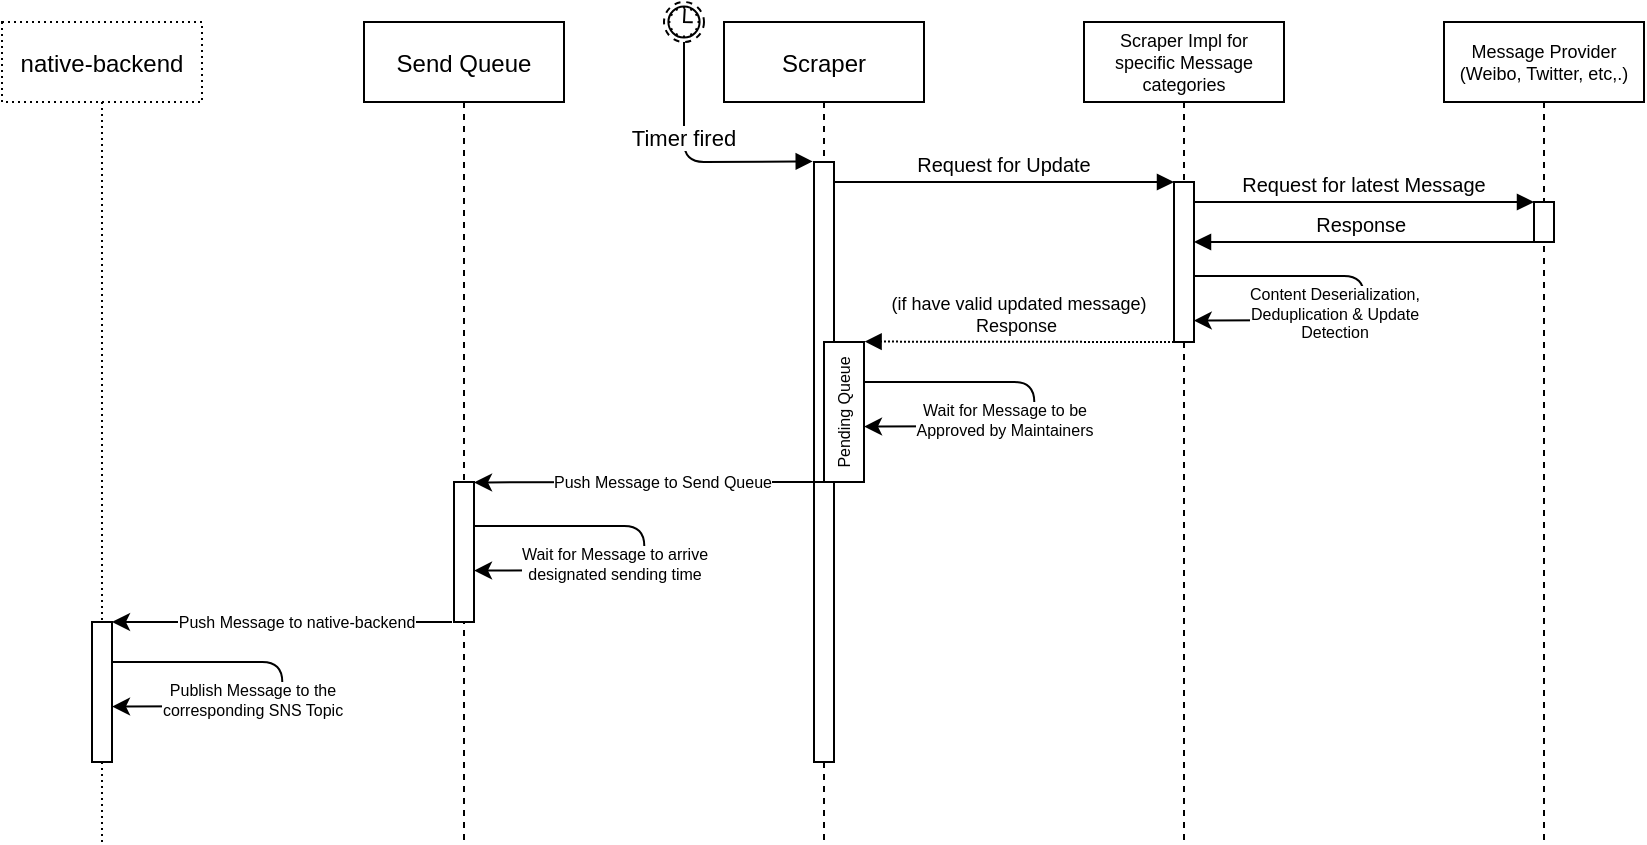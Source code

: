<mxfile version="14.2.9" type="github">
  <diagram id="kgpKYQtTHZ0yAKxKKP6v" name="Page-1">
    <mxGraphModel dx="988" dy="643" grid="1" gridSize="10" guides="1" tooltips="1" connect="1" arrows="1" fold="1" page="1" pageScale="1" pageWidth="850" pageHeight="1100" math="0" shadow="0">
      <root>
        <mxCell id="0" />
        <mxCell id="1" parent="0" />
        <mxCell id="3nuBFxr9cyL0pnOWT2aG-1" value="Scraper" style="shape=umlLifeline;perimeter=lifelinePerimeter;container=1;collapsible=0;recursiveResize=0;rounded=0;shadow=0;strokeWidth=1;" parent="1" vertex="1">
          <mxGeometry x="401" y="80" width="100" height="410" as="geometry" />
        </mxCell>
        <mxCell id="3nuBFxr9cyL0pnOWT2aG-2" value="" style="points=[];perimeter=orthogonalPerimeter;rounded=0;shadow=0;strokeWidth=1;" parent="3nuBFxr9cyL0pnOWT2aG-1" vertex="1">
          <mxGeometry x="45" y="70" width="10" height="300" as="geometry" />
        </mxCell>
        <mxCell id="3nuBFxr9cyL0pnOWT2aG-4" value="Pending Queue" style="points=[];perimeter=orthogonalPerimeter;rounded=0;shadow=0;strokeWidth=1;labelPadding=0;horizontal=0;fontSize=8;" parent="3nuBFxr9cyL0pnOWT2aG-1" vertex="1">
          <mxGeometry x="50" y="160" width="20" height="70" as="geometry" />
        </mxCell>
        <mxCell id="3nuBFxr9cyL0pnOWT2aG-5" value="Scraper Impl for&#xa;specific Message&#xa;categories" style="shape=umlLifeline;perimeter=lifelinePerimeter;container=1;collapsible=0;recursiveResize=0;rounded=0;shadow=0;strokeWidth=1;fontSize=9;" parent="1" vertex="1">
          <mxGeometry x="581" y="80" width="100" height="410" as="geometry" />
        </mxCell>
        <mxCell id="3nuBFxr9cyL0pnOWT2aG-6" value="" style="points=[];perimeter=orthogonalPerimeter;rounded=0;shadow=0;strokeWidth=1;" parent="3nuBFxr9cyL0pnOWT2aG-5" vertex="1">
          <mxGeometry x="45" y="80" width="10" height="80" as="geometry" />
        </mxCell>
        <mxCell id="3nuBFxr9cyL0pnOWT2aG-8" value="Request for Update" style="verticalAlign=bottom;endArrow=block;entryX=0;entryY=0;shadow=0;strokeWidth=1;fontSize=10;" parent="1" source="3nuBFxr9cyL0pnOWT2aG-2" target="3nuBFxr9cyL0pnOWT2aG-6" edge="1">
          <mxGeometry relative="1" as="geometry">
            <mxPoint x="556" y="160" as="sourcePoint" />
          </mxGeometry>
        </mxCell>
        <mxCell id="3nuBFxr9cyL0pnOWT2aG-9" value="(if have valid updated message)&#xa;Response " style="verticalAlign=bottom;endArrow=block;shadow=0;strokeWidth=1;fontSize=9;dashed=1;dashPattern=1 1;entryX=1.015;entryY=-0.003;entryDx=0;entryDy=0;entryPerimeter=0;" parent="1" target="3nuBFxr9cyL0pnOWT2aG-4" edge="1">
          <mxGeometry relative="1" as="geometry">
            <mxPoint x="626" y="240.0" as="sourcePoint" />
            <mxPoint x="481" y="240" as="targetPoint" />
          </mxGeometry>
        </mxCell>
        <mxCell id="yo497B9HciU3n2dd5ejX-3" value="Message Provider&#xa;(Weibo, Twitter, etc,.)" style="shape=umlLifeline;perimeter=lifelinePerimeter;container=1;collapsible=0;recursiveResize=0;rounded=0;shadow=0;strokeWidth=1;fontSize=9;" vertex="1" parent="1">
          <mxGeometry x="761" y="80" width="100" height="410" as="geometry" />
        </mxCell>
        <mxCell id="yo497B9HciU3n2dd5ejX-4" value="" style="points=[];perimeter=orthogonalPerimeter;rounded=0;shadow=0;strokeWidth=1;" vertex="1" parent="yo497B9HciU3n2dd5ejX-3">
          <mxGeometry x="45" y="90" width="10" height="20" as="geometry" />
        </mxCell>
        <mxCell id="yo497B9HciU3n2dd5ejX-6" value="Request for latest Message" style="verticalAlign=bottom;endArrow=block;entryX=0;entryY=0;shadow=0;strokeWidth=1;fontSize=10;" edge="1" parent="1">
          <mxGeometry relative="1" as="geometry">
            <mxPoint x="636" y="170.0" as="sourcePoint" />
            <mxPoint x="806" y="170.0" as="targetPoint" />
          </mxGeometry>
        </mxCell>
        <mxCell id="yo497B9HciU3n2dd5ejX-7" value="Response " style="verticalAlign=bottom;endArrow=block;shadow=0;strokeWidth=1;fontSize=10;" edge="1" parent="1" target="3nuBFxr9cyL0pnOWT2aG-6">
          <mxGeometry relative="1" as="geometry">
            <mxPoint x="806" y="190.0" as="sourcePoint" />
            <mxPoint x="641" y="190.0" as="targetPoint" />
          </mxGeometry>
        </mxCell>
        <mxCell id="yo497B9HciU3n2dd5ejX-8" value="" style="endArrow=classic;html=1;fontSize=10;exitX=1.129;exitY=0.319;exitDx=0;exitDy=0;exitPerimeter=0;entryX=1.186;entryY=0.458;entryDx=0;entryDy=0;entryPerimeter=0;" edge="1" parent="1">
          <mxGeometry width="50" height="50" relative="1" as="geometry">
            <mxPoint x="636.29" y="207.04" as="sourcePoint" />
            <mxPoint x="635.86" y="229.28" as="targetPoint" />
            <Array as="points">
              <mxPoint x="721" y="207" />
              <mxPoint x="721" y="229" />
            </Array>
          </mxGeometry>
        </mxCell>
        <mxCell id="yo497B9HciU3n2dd5ejX-9" value="Content Deserialization,&lt;br style=&quot;font-size: 8px;&quot;&gt;Deduplication &amp;amp; Update&lt;br style=&quot;font-size: 8px;&quot;&gt;Detection" style="edgeLabel;html=1;align=center;verticalAlign=middle;resizable=0;points=[];fontSize=8;labelBackgroundColor=#ffffff;" vertex="1" connectable="0" parent="yo497B9HciU3n2dd5ejX-8">
          <mxGeometry x="-0.394" y="1" relative="1" as="geometry">
            <mxPoint x="11.42" y="19.99" as="offset" />
          </mxGeometry>
        </mxCell>
        <mxCell id="yo497B9HciU3n2dd5ejX-14" value="Send Queue" style="shape=umlLifeline;perimeter=lifelinePerimeter;container=1;collapsible=0;recursiveResize=0;rounded=0;shadow=0;strokeWidth=1;" vertex="1" parent="1">
          <mxGeometry x="221" y="80" width="100" height="410" as="geometry" />
        </mxCell>
        <mxCell id="yo497B9HciU3n2dd5ejX-15" value="" style="points=[];perimeter=orthogonalPerimeter;rounded=0;shadow=0;strokeWidth=1;" vertex="1" parent="yo497B9HciU3n2dd5ejX-14">
          <mxGeometry x="45" y="230" width="10" height="70" as="geometry" />
        </mxCell>
        <mxCell id="3nuBFxr9cyL0pnOWT2aG-3" value="Timer fired" style="verticalAlign=bottom;startArrow=oval;endArrow=block;startSize=8;shadow=0;strokeWidth=1;entryX=-0.063;entryY=-0.001;entryDx=0;entryDy=0;entryPerimeter=0;" parent="1" target="3nuBFxr9cyL0pnOWT2aG-2" edge="1">
          <mxGeometry relative="1" as="geometry">
            <mxPoint x="381" y="80" as="sourcePoint" />
            <Array as="points">
              <mxPoint x="381" y="150" />
            </Array>
          </mxGeometry>
        </mxCell>
        <mxCell id="yo497B9HciU3n2dd5ejX-1" value="" style="shape=mxgraph.bpmn.shape;html=1;verticalLabelPosition=bottom;labelBackgroundColor=#ffffff;verticalAlign=top;align=center;perimeter=ellipsePerimeter;outlineConnect=0;outline=eventNonint;symbol=timer;" vertex="1" parent="1">
          <mxGeometry x="371" y="70" width="20" height="20" as="geometry" />
        </mxCell>
        <mxCell id="yo497B9HciU3n2dd5ejX-20" value="" style="endArrow=classic;html=1;fontSize=10;exitX=1.129;exitY=0.319;exitDx=0;exitDy=0;exitPerimeter=0;entryX=1.186;entryY=0.458;entryDx=0;entryDy=0;entryPerimeter=0;" edge="1" parent="1">
          <mxGeometry width="50" height="50" relative="1" as="geometry">
            <mxPoint x="471.43" y="260.04" as="sourcePoint" />
            <mxPoint x="471" y="282.28" as="targetPoint" />
            <Array as="points">
              <mxPoint x="556.14" y="260" />
              <mxPoint x="556.14" y="282" />
            </Array>
          </mxGeometry>
        </mxCell>
        <mxCell id="yo497B9HciU3n2dd5ejX-21" value="Wait for Message to be&lt;br&gt;Approved by Maintainers" style="edgeLabel;html=1;align=center;verticalAlign=middle;resizable=0;points=[];fontSize=8;labelBackgroundColor=#ffffff;" vertex="1" connectable="0" parent="yo497B9HciU3n2dd5ejX-20">
          <mxGeometry x="-0.394" y="1" relative="1" as="geometry">
            <mxPoint x="11.42" y="19.99" as="offset" />
          </mxGeometry>
        </mxCell>
        <mxCell id="yo497B9HciU3n2dd5ejX-22" value="" style="endArrow=classic;html=1;fontSize=8;entryX=1.002;entryY=0.003;entryDx=0;entryDy=0;entryPerimeter=0;exitX=0.001;exitY=1;exitDx=0;exitDy=0;exitPerimeter=0;" edge="1" parent="1" source="3nuBFxr9cyL0pnOWT2aG-4" target="yo497B9HciU3n2dd5ejX-15">
          <mxGeometry width="50" height="50" relative="1" as="geometry">
            <mxPoint x="451" y="306" as="sourcePoint" />
            <mxPoint x="401" y="270" as="targetPoint" />
          </mxGeometry>
        </mxCell>
        <mxCell id="yo497B9HciU3n2dd5ejX-23" value="Push Message to Send Queue" style="edgeLabel;html=1;align=center;verticalAlign=middle;resizable=0;points=[];fontSize=8;" vertex="1" connectable="0" parent="yo497B9HciU3n2dd5ejX-22">
          <mxGeometry x="0.129" relative="1" as="geometry">
            <mxPoint x="17.66" as="offset" />
          </mxGeometry>
        </mxCell>
        <mxCell id="yo497B9HciU3n2dd5ejX-25" value="" style="endArrow=classic;html=1;fontSize=10;exitX=1.129;exitY=0.319;exitDx=0;exitDy=0;exitPerimeter=0;entryX=1.186;entryY=0.458;entryDx=0;entryDy=0;entryPerimeter=0;" edge="1" parent="1">
          <mxGeometry width="50" height="50" relative="1" as="geometry">
            <mxPoint x="276.43" y="332.04" as="sourcePoint" />
            <mxPoint x="276" y="354.28" as="targetPoint" />
            <Array as="points">
              <mxPoint x="361.14" y="332" />
              <mxPoint x="361.14" y="354" />
            </Array>
          </mxGeometry>
        </mxCell>
        <mxCell id="yo497B9HciU3n2dd5ejX-26" value="Wait for Message to arrive&lt;br&gt;designated sending time" style="edgeLabel;html=1;align=center;verticalAlign=middle;resizable=0;points=[];fontSize=8;labelBackgroundColor=#ffffff;" vertex="1" connectable="0" parent="yo497B9HciU3n2dd5ejX-25">
          <mxGeometry x="-0.394" y="1" relative="1" as="geometry">
            <mxPoint x="11.42" y="19.99" as="offset" />
          </mxGeometry>
        </mxCell>
        <mxCell id="yo497B9HciU3n2dd5ejX-27" value="native-backend" style="shape=umlLifeline;perimeter=lifelinePerimeter;container=1;collapsible=0;recursiveResize=0;rounded=0;shadow=0;strokeWidth=1;fontSize=12;dashed=1;dashPattern=1 2;" vertex="1" parent="1">
          <mxGeometry x="40" y="80" width="100" height="410" as="geometry" />
        </mxCell>
        <mxCell id="yo497B9HciU3n2dd5ejX-28" value="" style="points=[];perimeter=orthogonalPerimeter;rounded=0;shadow=0;strokeWidth=1;" vertex="1" parent="yo497B9HciU3n2dd5ejX-27">
          <mxGeometry x="45" y="300" width="10" height="70" as="geometry" />
        </mxCell>
        <mxCell id="yo497B9HciU3n2dd5ejX-29" value="" style="endArrow=classic;html=1;fontSize=8;exitX=0.001;exitY=1;exitDx=0;exitDy=0;exitPerimeter=0;" edge="1" parent="1" target="yo497B9HciU3n2dd5ejX-28">
          <mxGeometry width="50" height="50" relative="1" as="geometry">
            <mxPoint x="265" y="380.0" as="sourcePoint" />
            <mxPoint x="100" y="380" as="targetPoint" />
          </mxGeometry>
        </mxCell>
        <mxCell id="yo497B9HciU3n2dd5ejX-30" value="Push Message to native-backend" style="edgeLabel;html=1;align=center;verticalAlign=middle;resizable=0;points=[];fontSize=8;" vertex="1" connectable="0" parent="yo497B9HciU3n2dd5ejX-29">
          <mxGeometry x="0.129" relative="1" as="geometry">
            <mxPoint x="17.66" as="offset" />
          </mxGeometry>
        </mxCell>
        <mxCell id="yo497B9HciU3n2dd5ejX-31" value="" style="endArrow=classic;html=1;fontSize=10;exitX=1.129;exitY=0.319;exitDx=0;exitDy=0;exitPerimeter=0;entryX=1.186;entryY=0.458;entryDx=0;entryDy=0;entryPerimeter=0;" edge="1" parent="1">
          <mxGeometry width="50" height="50" relative="1" as="geometry">
            <mxPoint x="95.43" y="400.04" as="sourcePoint" />
            <mxPoint x="95" y="422.28" as="targetPoint" />
            <Array as="points">
              <mxPoint x="180.14" y="400" />
              <mxPoint x="180.14" y="422" />
            </Array>
          </mxGeometry>
        </mxCell>
        <mxCell id="yo497B9HciU3n2dd5ejX-32" value="Publish Message to the&lt;br&gt;corresponding SNS Topic" style="edgeLabel;html=1;align=center;verticalAlign=middle;resizable=0;points=[];fontSize=8;labelBackgroundColor=#ffffff;" vertex="1" connectable="0" parent="yo497B9HciU3n2dd5ejX-31">
          <mxGeometry x="-0.394" y="1" relative="1" as="geometry">
            <mxPoint x="11.42" y="19.99" as="offset" />
          </mxGeometry>
        </mxCell>
      </root>
    </mxGraphModel>
  </diagram>
</mxfile>

